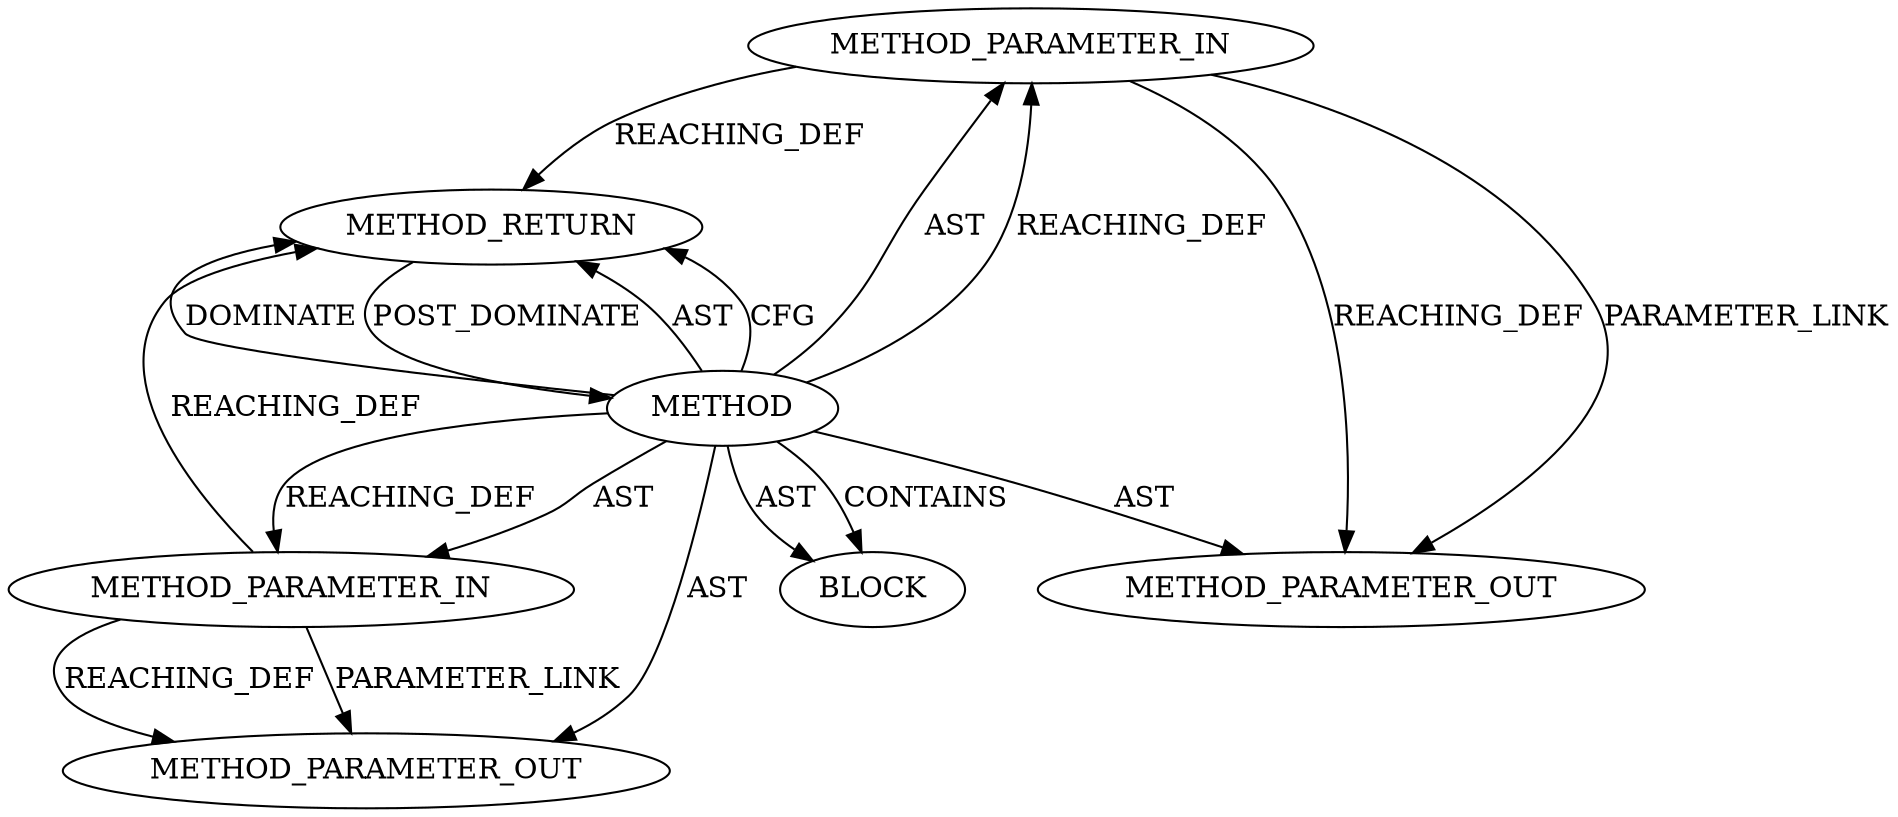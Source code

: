 digraph {
  20372 [label=METHOD_PARAMETER_IN ORDER=1 CODE="p1" IS_VARIADIC=false TYPE_FULL_NAME="ANY" EVALUATION_STRATEGY="BY_VALUE" INDEX=1 NAME="p1"]
  20375 [label=METHOD_RETURN ORDER=2 CODE="RET" TYPE_FULL_NAME="ANY" EVALUATION_STRATEGY="BY_VALUE"]
  22156 [label=METHOD_PARAMETER_OUT ORDER=1 CODE="p1" IS_VARIADIC=false TYPE_FULL_NAME="ANY" EVALUATION_STRATEGY="BY_VALUE" INDEX=1 NAME="p1"]
  20374 [label=BLOCK ORDER=1 ARGUMENT_INDEX=1 CODE="<empty>" TYPE_FULL_NAME="ANY"]
  20371 [label=METHOD AST_PARENT_TYPE="NAMESPACE_BLOCK" AST_PARENT_FULL_NAME="<global>" ORDER=0 CODE="<empty>" FULL_NAME="tls_context.sk_write_space" IS_EXTERNAL=true FILENAME="<empty>" SIGNATURE="" NAME="sk_write_space"]
  20373 [label=METHOD_PARAMETER_IN ORDER=2 CODE="p2" IS_VARIADIC=false TYPE_FULL_NAME="ANY" EVALUATION_STRATEGY="BY_VALUE" INDEX=2 NAME="p2"]
  22157 [label=METHOD_PARAMETER_OUT ORDER=2 CODE="p2" IS_VARIADIC=false TYPE_FULL_NAME="ANY" EVALUATION_STRATEGY="BY_VALUE" INDEX=2 NAME="p2"]
  20373 -> 22157 [label=PARAMETER_LINK ]
  20371 -> 20372 [label=AST ]
  20372 -> 22156 [label=REACHING_DEF VARIABLE="p1"]
  20372 -> 20375 [label=REACHING_DEF VARIABLE="p1"]
  20371 -> 22157 [label=AST ]
  20375 -> 20371 [label=POST_DOMINATE ]
  20373 -> 22157 [label=REACHING_DEF VARIABLE="p2"]
  20371 -> 20372 [label=REACHING_DEF VARIABLE=""]
  20371 -> 20374 [label=CONTAINS ]
  20371 -> 20375 [label=AST ]
  20371 -> 20373 [label=AST ]
  20372 -> 22156 [label=PARAMETER_LINK ]
  20371 -> 20373 [label=REACHING_DEF VARIABLE=""]
  20371 -> 22156 [label=AST ]
  20373 -> 20375 [label=REACHING_DEF VARIABLE="p2"]
  20371 -> 20375 [label=CFG ]
  20371 -> 20375 [label=DOMINATE ]
  20371 -> 20374 [label=AST ]
}
